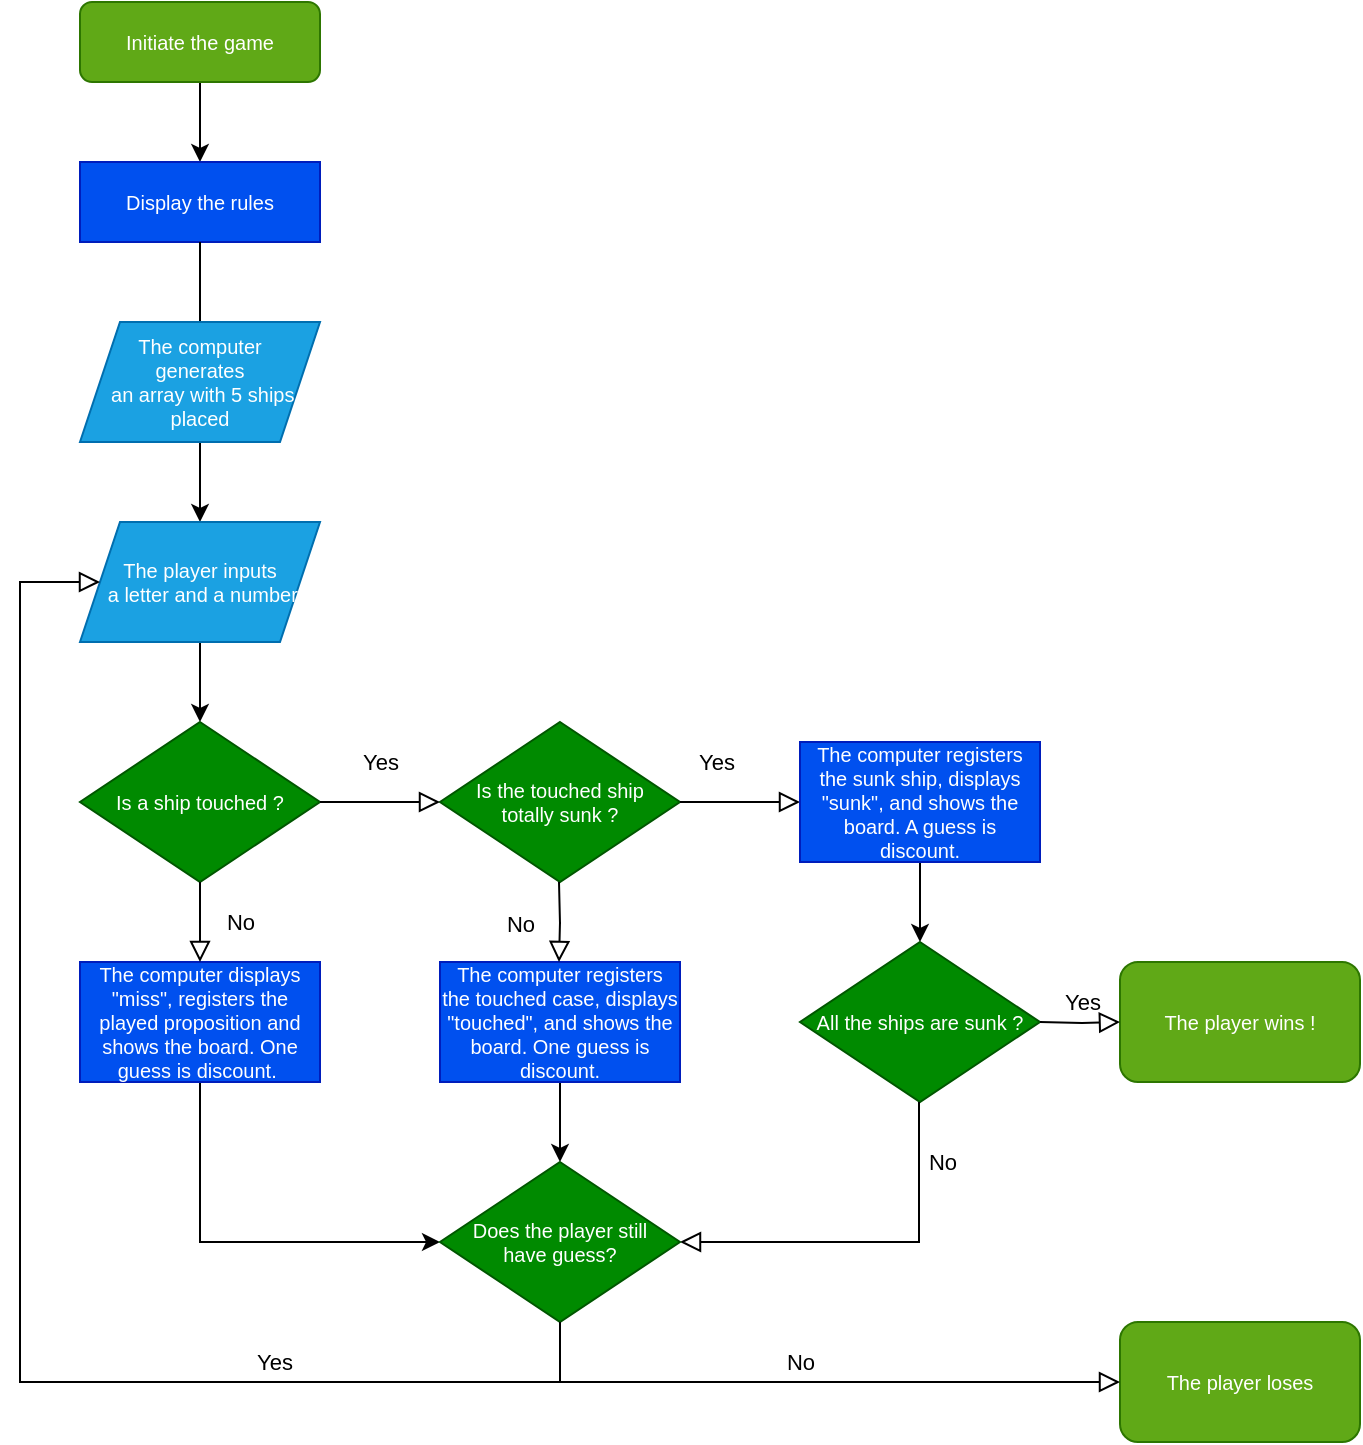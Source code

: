 <mxfile version="20.8.5" type="google"><diagram id="5Cxx1dKbP5E0UR4wI5Z6" name="Page-1"><mxGraphModel grid="1" page="1" gridSize="10" guides="1" tooltips="1" connect="1" arrows="1" fold="1" pageScale="1" pageWidth="827" pageHeight="1169" math="0" shadow="0"><root><mxCell id="0"/><mxCell id="1" parent="0"/><mxCell id="NA4RYTrjTe3-jWnlRLR8-3" value="" style="edgeStyle=orthogonalEdgeStyle;rounded=0;orthogonalLoop=1;jettySize=auto;html=1;" edge="1" parent="1" source="NA4RYTrjTe3-jWnlRLR8-1" target="NA4RYTrjTe3-jWnlRLR8-2"><mxGeometry relative="1" as="geometry"/></mxCell><mxCell id="NA4RYTrjTe3-jWnlRLR8-1" value="Initiate the game" style="rounded=1;whiteSpace=wrap;html=1;fontSize=10;fillColor=#60a917;fontColor=#ffffff;strokeColor=#2D7600;" vertex="1" parent="1"><mxGeometry x="120" y="20" width="120" height="40" as="geometry"/></mxCell><mxCell id="NA4RYTrjTe3-jWnlRLR8-5" value="" style="edgeStyle=orthogonalEdgeStyle;rounded=0;orthogonalLoop=1;jettySize=auto;html=1;startArrow=none;" edge="1" parent="1" source="NA4RYTrjTe3-jWnlRLR8-6"><mxGeometry relative="1" as="geometry"><mxPoint x="180" y="220" as="targetPoint"/></mxGeometry></mxCell><mxCell id="NA4RYTrjTe3-jWnlRLR8-2" value="Display the rules" style="rounded=0;whiteSpace=wrap;html=1;fontSize=10;fillColor=#0050ef;fontColor=#ffffff;strokeColor=#001DBC;" vertex="1" parent="1"><mxGeometry x="120" y="100" width="120" height="40" as="geometry"/></mxCell><mxCell id="NA4RYTrjTe3-jWnlRLR8-8" value="" style="edgeStyle=orthogonalEdgeStyle;rounded=0;orthogonalLoop=1;jettySize=auto;html=1;" edge="1" parent="1" source="NA4RYTrjTe3-jWnlRLR8-6" target="NA4RYTrjTe3-jWnlRLR8-7"><mxGeometry relative="1" as="geometry"/></mxCell><mxCell id="NA4RYTrjTe3-jWnlRLR8-11" value="" style="edgeStyle=orthogonalEdgeStyle;rounded=0;orthogonalLoop=1;jettySize=auto;html=1;fontSize=10;" edge="1" parent="1" source="NA4RYTrjTe3-jWnlRLR8-7"><mxGeometry relative="1" as="geometry"><mxPoint x="180" y="380" as="targetPoint"/></mxGeometry></mxCell><mxCell id="NA4RYTrjTe3-jWnlRLR8-7" value="The player inputs&lt;br&gt;&amp;nbsp;a letter and a number" style="shape=parallelogram;perimeter=parallelogramPerimeter;whiteSpace=wrap;html=1;fixedSize=1;fontSize=10;fillColor=#1ba1e2;fontColor=#ffffff;strokeColor=#006EAF;" vertex="1" parent="1"><mxGeometry x="120" y="280" width="120" height="60" as="geometry"/></mxCell><mxCell id="NA4RYTrjTe3-jWnlRLR8-9" value="" style="edgeStyle=orthogonalEdgeStyle;rounded=0;orthogonalLoop=1;jettySize=auto;html=1;endArrow=none;" edge="1" parent="1" source="NA4RYTrjTe3-jWnlRLR8-2" target="NA4RYTrjTe3-jWnlRLR8-6"><mxGeometry relative="1" as="geometry"><mxPoint x="180" y="140" as="sourcePoint"/><mxPoint x="180" y="220" as="targetPoint"/></mxGeometry></mxCell><mxCell id="NA4RYTrjTe3-jWnlRLR8-6" value="The computer &lt;br&gt;generates&lt;br&gt;&amp;nbsp;an array with 5 ships placed" style="shape=parallelogram;perimeter=parallelogramPerimeter;whiteSpace=wrap;html=1;fixedSize=1;fontSize=10;fillColor=#1ba1e2;fontColor=#ffffff;strokeColor=#006EAF;" vertex="1" parent="1"><mxGeometry x="120" y="180" width="120" height="60" as="geometry"/></mxCell><mxCell id="NA4RYTrjTe3-jWnlRLR8-13" value="Is a ship touched ?" style="rhombus;whiteSpace=wrap;html=1;fontSize=10;fillColor=#008a00;fontColor=#ffffff;strokeColor=#005700;" vertex="1" parent="1"><mxGeometry x="120" y="380" width="120" height="80" as="geometry"/></mxCell><mxCell id="NA4RYTrjTe3-jWnlRLR8-37" value="" style="edgeStyle=orthogonalEdgeStyle;rounded=0;orthogonalLoop=1;jettySize=auto;html=1;fontSize=10;" edge="1" parent="1" source="NA4RYTrjTe3-jWnlRLR8-14" target="NA4RYTrjTe3-jWnlRLR8-35"><mxGeometry relative="1" as="geometry"/></mxCell><mxCell id="NA4RYTrjTe3-jWnlRLR8-14" value="The computer registers the touched case, displays &quot;touched&quot;, and shows the board. One guess is discount." style="rounded=0;whiteSpace=wrap;html=1;fontSize=10;fillColor=#0050ef;fontColor=#ffffff;strokeColor=#001DBC;" vertex="1" parent="1"><mxGeometry x="300" y="500" width="120" height="60" as="geometry"/></mxCell><mxCell id="NA4RYTrjTe3-jWnlRLR8-38" value="" style="edgeStyle=orthogonalEdgeStyle;rounded=0;orthogonalLoop=1;jettySize=auto;html=1;fontSize=10;entryX=0;entryY=0.5;entryDx=0;entryDy=0;exitX=0.5;exitY=1;exitDx=0;exitDy=0;" edge="1" parent="1" source="NA4RYTrjTe3-jWnlRLR8-17" target="NA4RYTrjTe3-jWnlRLR8-35"><mxGeometry relative="1" as="geometry"/></mxCell><mxCell id="NA4RYTrjTe3-jWnlRLR8-17" value="The computer displays &quot;miss&quot;, registers the played proposition and shows the board. One guess is discount.&amp;nbsp;" style="rounded=0;whiteSpace=wrap;html=1;fontSize=10;fillColor=#0050ef;fontColor=#ffffff;strokeColor=#001DBC;" vertex="1" parent="1"><mxGeometry x="120" y="500" width="120" height="60" as="geometry"/></mxCell><mxCell id="NA4RYTrjTe3-jWnlRLR8-19" value="Is the touched ship &lt;br&gt;totally sunk ?" style="rhombus;whiteSpace=wrap;html=1;fontSize=10;rounded=0;fillColor=#008a00;fontColor=#ffffff;strokeColor=#005700;" vertex="1" parent="1"><mxGeometry x="300" y="380" width="120" height="80" as="geometry"/></mxCell><mxCell id="NA4RYTrjTe3-jWnlRLR8-23" value="Yes" style="rounded=0;html=1;jettySize=auto;orthogonalLoop=1;fontSize=11;endArrow=block;endFill=0;endSize=8;strokeWidth=1;shadow=0;labelBackgroundColor=none;edgeStyle=orthogonalEdgeStyle;entryX=0;entryY=0.5;entryDx=0;entryDy=0;exitX=1;exitY=0.5;exitDx=0;exitDy=0;" edge="1" parent="1" source="NA4RYTrjTe3-jWnlRLR8-13" target="NA4RYTrjTe3-jWnlRLR8-19"><mxGeometry y="20" relative="1" as="geometry"><mxPoint as="offset"/><mxPoint x="230" y="410" as="targetPoint"/><mxPoint x="230" y="370" as="sourcePoint"/></mxGeometry></mxCell><mxCell id="NA4RYTrjTe3-jWnlRLR8-24" value="Yes" style="rounded=0;html=1;jettySize=auto;orthogonalLoop=1;fontSize=11;endArrow=block;endFill=0;endSize=8;strokeWidth=1;shadow=0;labelBackgroundColor=none;edgeStyle=orthogonalEdgeStyle;exitX=1;exitY=0.5;exitDx=0;exitDy=0;entryX=0;entryY=0.5;entryDx=0;entryDy=0;" edge="1" parent="1" source="NA4RYTrjTe3-jWnlRLR8-19" target="NA4RYTrjTe3-jWnlRLR8-25"><mxGeometry x="-0.4" y="20" relative="1" as="geometry"><mxPoint as="offset"/><mxPoint x="620" y="420" as="targetPoint"/><mxPoint x="470" y="400" as="sourcePoint"/><Array as="points"/></mxGeometry></mxCell><mxCell id="NA4RYTrjTe3-jWnlRLR8-31" value="" style="edgeStyle=orthogonalEdgeStyle;rounded=0;orthogonalLoop=1;jettySize=auto;html=1;fontSize=10;" edge="1" parent="1" source="NA4RYTrjTe3-jWnlRLR8-25" target="NA4RYTrjTe3-jWnlRLR8-29"><mxGeometry relative="1" as="geometry"/></mxCell><mxCell id="NA4RYTrjTe3-jWnlRLR8-25" value="The computer registers the sunk ship, displays &quot;sunk&quot;, and shows the board. A guess is discount." style="rounded=0;whiteSpace=wrap;html=1;fontSize=10;fillColor=#0050ef;fontColor=#ffffff;strokeColor=#001DBC;" vertex="1" parent="1"><mxGeometry x="480" y="390" width="120" height="60" as="geometry"/></mxCell><mxCell id="NA4RYTrjTe3-jWnlRLR8-26" value="No" style="rounded=0;html=1;jettySize=auto;orthogonalLoop=1;fontSize=11;endArrow=block;endFill=0;endSize=8;strokeWidth=1;shadow=0;labelBackgroundColor=none;edgeStyle=orthogonalEdgeStyle;entryX=0.5;entryY=0;entryDx=0;entryDy=0;exitX=0.5;exitY=1;exitDx=0;exitDy=0;" edge="1" parent="1" source="NA4RYTrjTe3-jWnlRLR8-13" target="NA4RYTrjTe3-jWnlRLR8-17"><mxGeometry y="20" relative="1" as="geometry"><mxPoint as="offset"/><mxPoint x="310" y="430" as="targetPoint"/><mxPoint x="250" y="430" as="sourcePoint"/></mxGeometry></mxCell><mxCell id="NA4RYTrjTe3-jWnlRLR8-27" value="No" style="rounded=0;html=1;jettySize=auto;orthogonalLoop=1;fontSize=11;endArrow=block;endFill=0;endSize=8;strokeWidth=1;shadow=0;labelBackgroundColor=none;edgeStyle=orthogonalEdgeStyle;entryX=0.5;entryY=0;entryDx=0;entryDy=0;exitX=0.5;exitY=1;exitDx=0;exitDy=0;" edge="1" parent="1"><mxGeometry y="20" relative="1" as="geometry"><mxPoint as="offset"/><mxPoint x="359.5" y="500" as="targetPoint"/><mxPoint x="359.5" y="460" as="sourcePoint"/></mxGeometry></mxCell><mxCell id="NA4RYTrjTe3-jWnlRLR8-29" value="All the ships are sunk ?" style="rhombus;whiteSpace=wrap;html=1;fontSize=10;rounded=0;fillColor=#008a00;fontColor=#ffffff;strokeColor=#005700;" vertex="1" parent="1"><mxGeometry x="480" y="490" width="120" height="80" as="geometry"/></mxCell><mxCell id="NA4RYTrjTe3-jWnlRLR8-30" value="No" style="rounded=0;html=1;jettySize=auto;orthogonalLoop=1;fontSize=11;endArrow=block;endFill=0;endSize=8;strokeWidth=1;shadow=0;labelBackgroundColor=none;edgeStyle=orthogonalEdgeStyle;entryX=1;entryY=0.5;entryDx=0;entryDy=0;exitX=0.5;exitY=1;exitDx=0;exitDy=0;" edge="1" parent="1" target="NA4RYTrjTe3-jWnlRLR8-35"><mxGeometry x="-0.683" y="11" relative="1" as="geometry"><mxPoint as="offset"/><mxPoint x="539.5" y="610" as="targetPoint"/><mxPoint x="539.5" y="570" as="sourcePoint"/><Array as="points"><mxPoint x="540" y="640"/></Array></mxGeometry></mxCell><mxCell id="NA4RYTrjTe3-jWnlRLR8-34" value="The player wins !" style="rounded=1;whiteSpace=wrap;html=1;fontSize=10;fillColor=#60a917;fontColor=#ffffff;strokeColor=#2D7600;" vertex="1" parent="1"><mxGeometry x="640" y="500" width="120" height="60" as="geometry"/></mxCell><mxCell id="NA4RYTrjTe3-jWnlRLR8-35" value="Does the player still &lt;br&gt;have guess?" style="rhombus;whiteSpace=wrap;html=1;fontSize=10;fillColor=#008a00;fontColor=#ffffff;strokeColor=#005700;" vertex="1" parent="1"><mxGeometry x="300" y="600" width="120" height="80" as="geometry"/></mxCell><mxCell id="NA4RYTrjTe3-jWnlRLR8-36" value="Yes" style="rounded=0;html=1;jettySize=auto;orthogonalLoop=1;fontSize=11;endArrow=block;endFill=0;endSize=8;strokeWidth=1;shadow=0;labelBackgroundColor=none;edgeStyle=orthogonalEdgeStyle;entryX=0;entryY=0.5;entryDx=0;entryDy=0;" edge="1" parent="1" target="NA4RYTrjTe3-jWnlRLR8-34"><mxGeometry y="10" relative="1" as="geometry"><mxPoint as="offset"/><mxPoint x="650" y="529.5" as="targetPoint"/><mxPoint x="600" y="530" as="sourcePoint"/><Array as="points"/></mxGeometry></mxCell><mxCell id="NA4RYTrjTe3-jWnlRLR8-40" value="The player loses" style="rounded=1;whiteSpace=wrap;html=1;fontSize=10;fillColor=#60a917;fontColor=#ffffff;strokeColor=#2D7600;" vertex="1" parent="1"><mxGeometry x="640" y="680" width="120" height="60" as="geometry"/></mxCell><mxCell id="NA4RYTrjTe3-jWnlRLR8-42" value="No" style="rounded=0;html=1;jettySize=auto;orthogonalLoop=1;fontSize=11;endArrow=block;endFill=0;endSize=8;strokeWidth=1;shadow=0;labelBackgroundColor=none;edgeStyle=orthogonalEdgeStyle;entryX=0;entryY=0.5;entryDx=0;entryDy=0;exitX=0.5;exitY=1;exitDx=0;exitDy=0;" edge="1" parent="1" source="NA4RYTrjTe3-jWnlRLR8-35" target="NA4RYTrjTe3-jWnlRLR8-40"><mxGeometry x="-0.032" y="10" relative="1" as="geometry"><mxPoint as="offset"/><mxPoint x="430" y="650" as="targetPoint"/><mxPoint x="549.5" y="580" as="sourcePoint"/><Array as="points"><mxPoint x="360" y="710"/></Array></mxGeometry></mxCell><mxCell id="NA4RYTrjTe3-jWnlRLR8-43" value="Yes" style="rounded=0;html=1;jettySize=auto;orthogonalLoop=1;fontSize=11;endArrow=block;endFill=0;endSize=8;strokeWidth=1;shadow=0;labelBackgroundColor=none;edgeStyle=orthogonalEdgeStyle;entryX=0;entryY=0.5;entryDx=0;entryDy=0;exitX=0.5;exitY=1;exitDx=0;exitDy=0;" edge="1" parent="1" source="NA4RYTrjTe3-jWnlRLR8-35" target="NA4RYTrjTe3-jWnlRLR8-7"><mxGeometry x="-0.533" y="-10" relative="1" as="geometry"><mxPoint as="offset"/><mxPoint x="330" y="740" as="targetPoint"/><mxPoint x="290" y="740" as="sourcePoint"/><Array as="points"><mxPoint x="360" y="710"/><mxPoint x="90" y="710"/><mxPoint x="90" y="310"/></Array></mxGeometry></mxCell></root></mxGraphModel></diagram></mxfile>